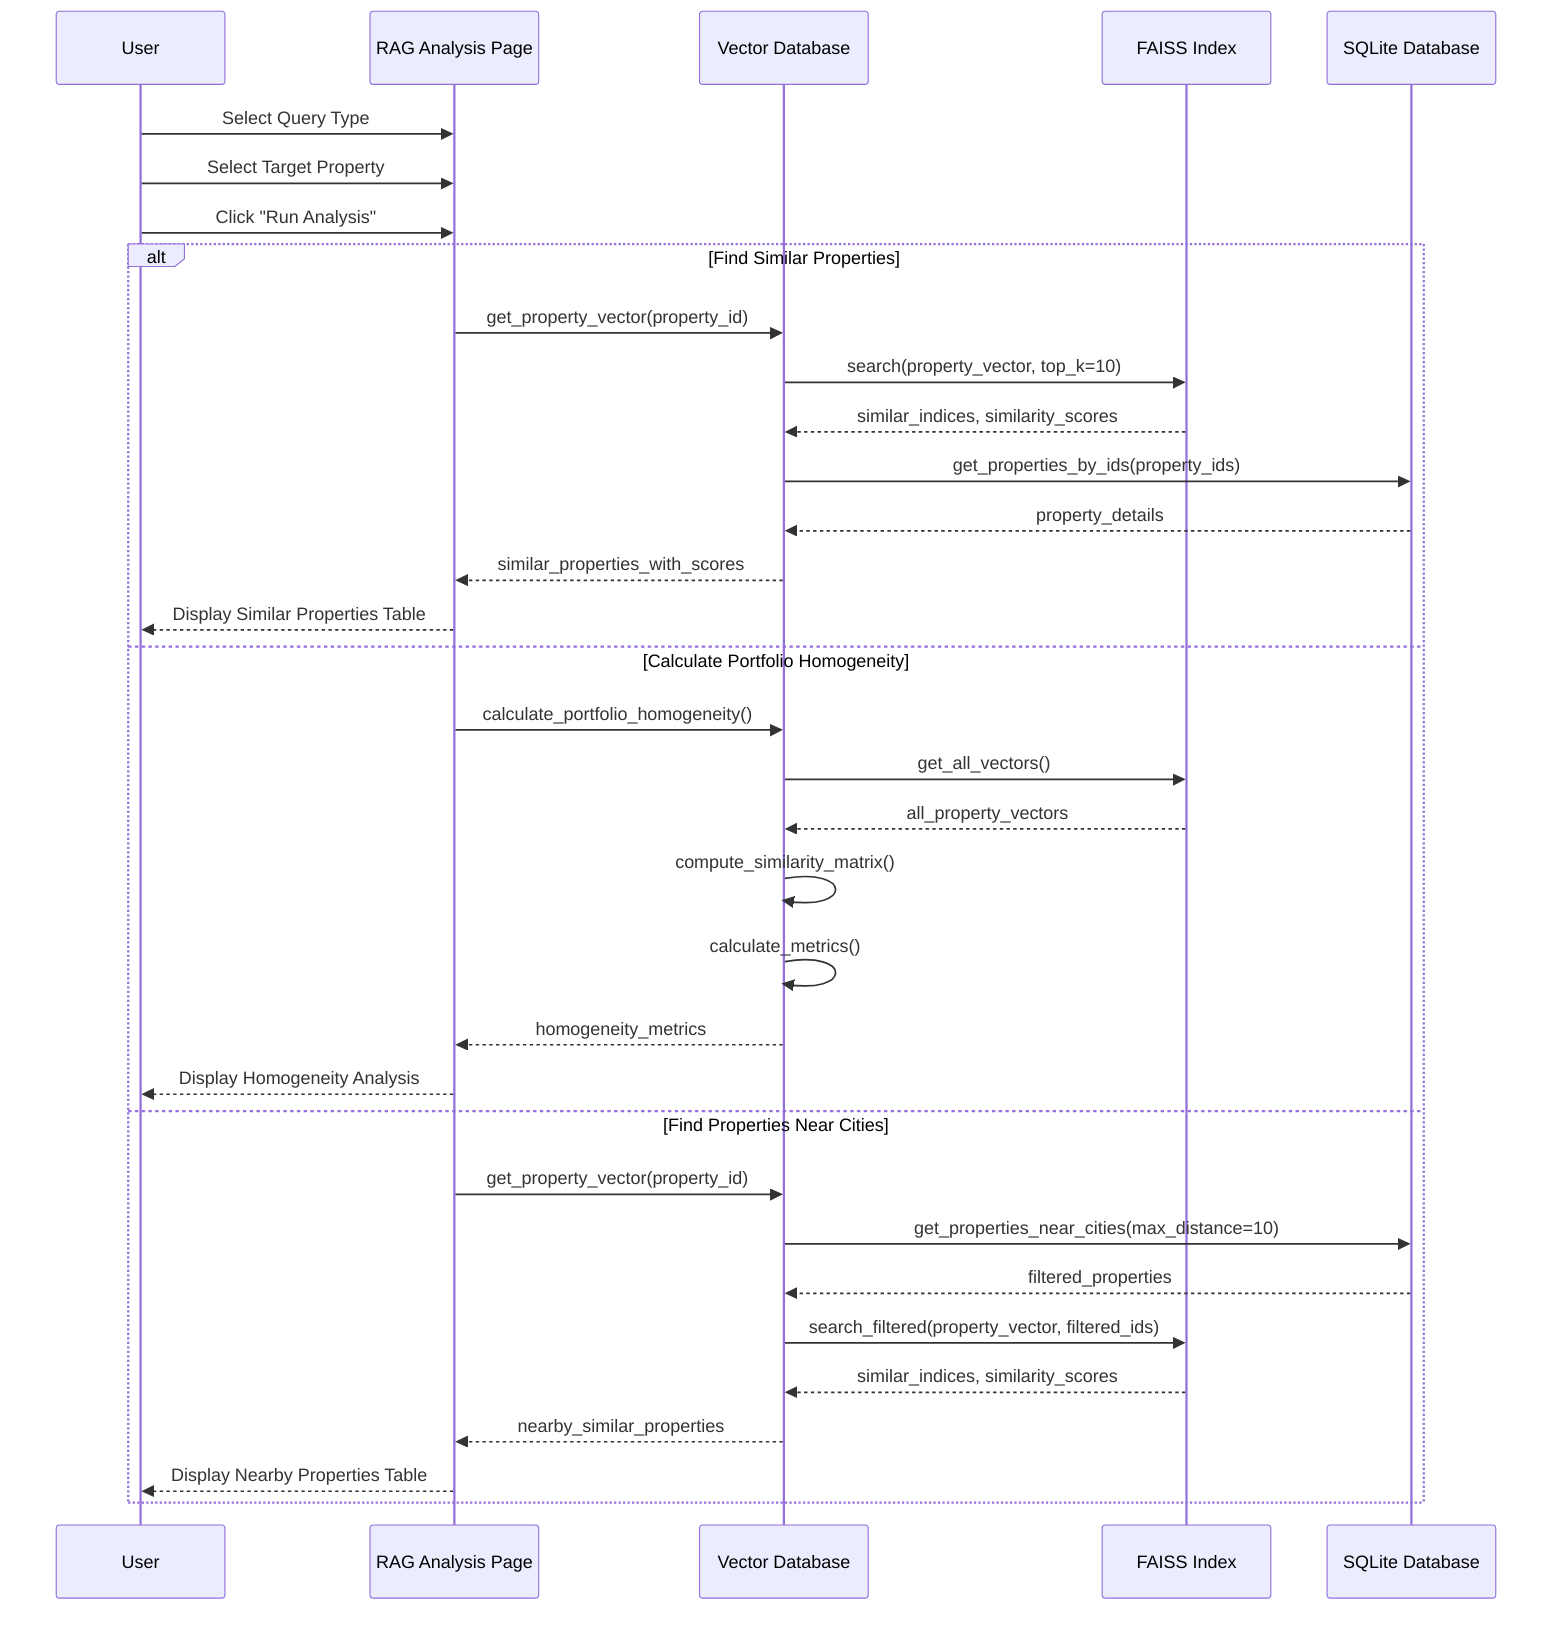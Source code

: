 sequenceDiagram
    participant User
    participant RAGPage as RAG Analysis Page
    participant VectorDB as Vector Database
    participant FAISS as FAISS Index
    participant SQLite as SQLite Database
    
    User->>RAGPage: Select Query Type
    User->>RAGPage: Select Target Property
    User->>RAGPage: Click "Run Analysis"
    
    alt Find Similar Properties
        RAGPage->>VectorDB: get_property_vector(property_id)
        VectorDB->>FAISS: search(property_vector, top_k=10)
        FAISS-->>VectorDB: similar_indices, similarity_scores
        VectorDB->>SQLite: get_properties_by_ids(property_ids)
        SQLite-->>VectorDB: property_details
        VectorDB-->>RAGPage: similar_properties_with_scores
        RAGPage-->>User: Display Similar Properties Table
    
    else Calculate Portfolio Homogeneity
        RAGPage->>VectorDB: calculate_portfolio_homogeneity()
        VectorDB->>FAISS: get_all_vectors()
        FAISS-->>VectorDB: all_property_vectors
        VectorDB->>VectorDB: compute_similarity_matrix()
        VectorDB->>VectorDB: calculate_metrics()
        VectorDB-->>RAGPage: homogeneity_metrics
        RAGPage-->>User: Display Homogeneity Analysis
    
    else Find Properties Near Cities
        RAGPage->>VectorDB: get_property_vector(property_id)
        VectorDB->>SQLite: get_properties_near_cities(max_distance=10)
        SQLite-->>VectorDB: filtered_properties
        VectorDB->>FAISS: search_filtered(property_vector, filtered_ids)
        FAISS-->>VectorDB: similar_indices, similarity_scores
        VectorDB-->>RAGPage: nearby_similar_properties
        RAGPage-->>User: Display Nearby Properties Table
    end